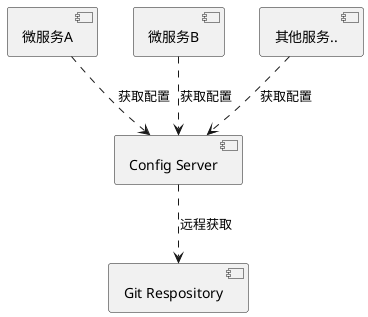 @startuml
[Config Server]
[微服务A]
[微服务B]
[其他服务..]
[Git Respository]

[微服务A]..>[Config Server]:获取配置
[微服务B]..>[Config Server]:获取配置
[其他服务..]..>[Config Server]:获取配置
[Config Server]..>[Git Respository]:远程获取
 @enduml